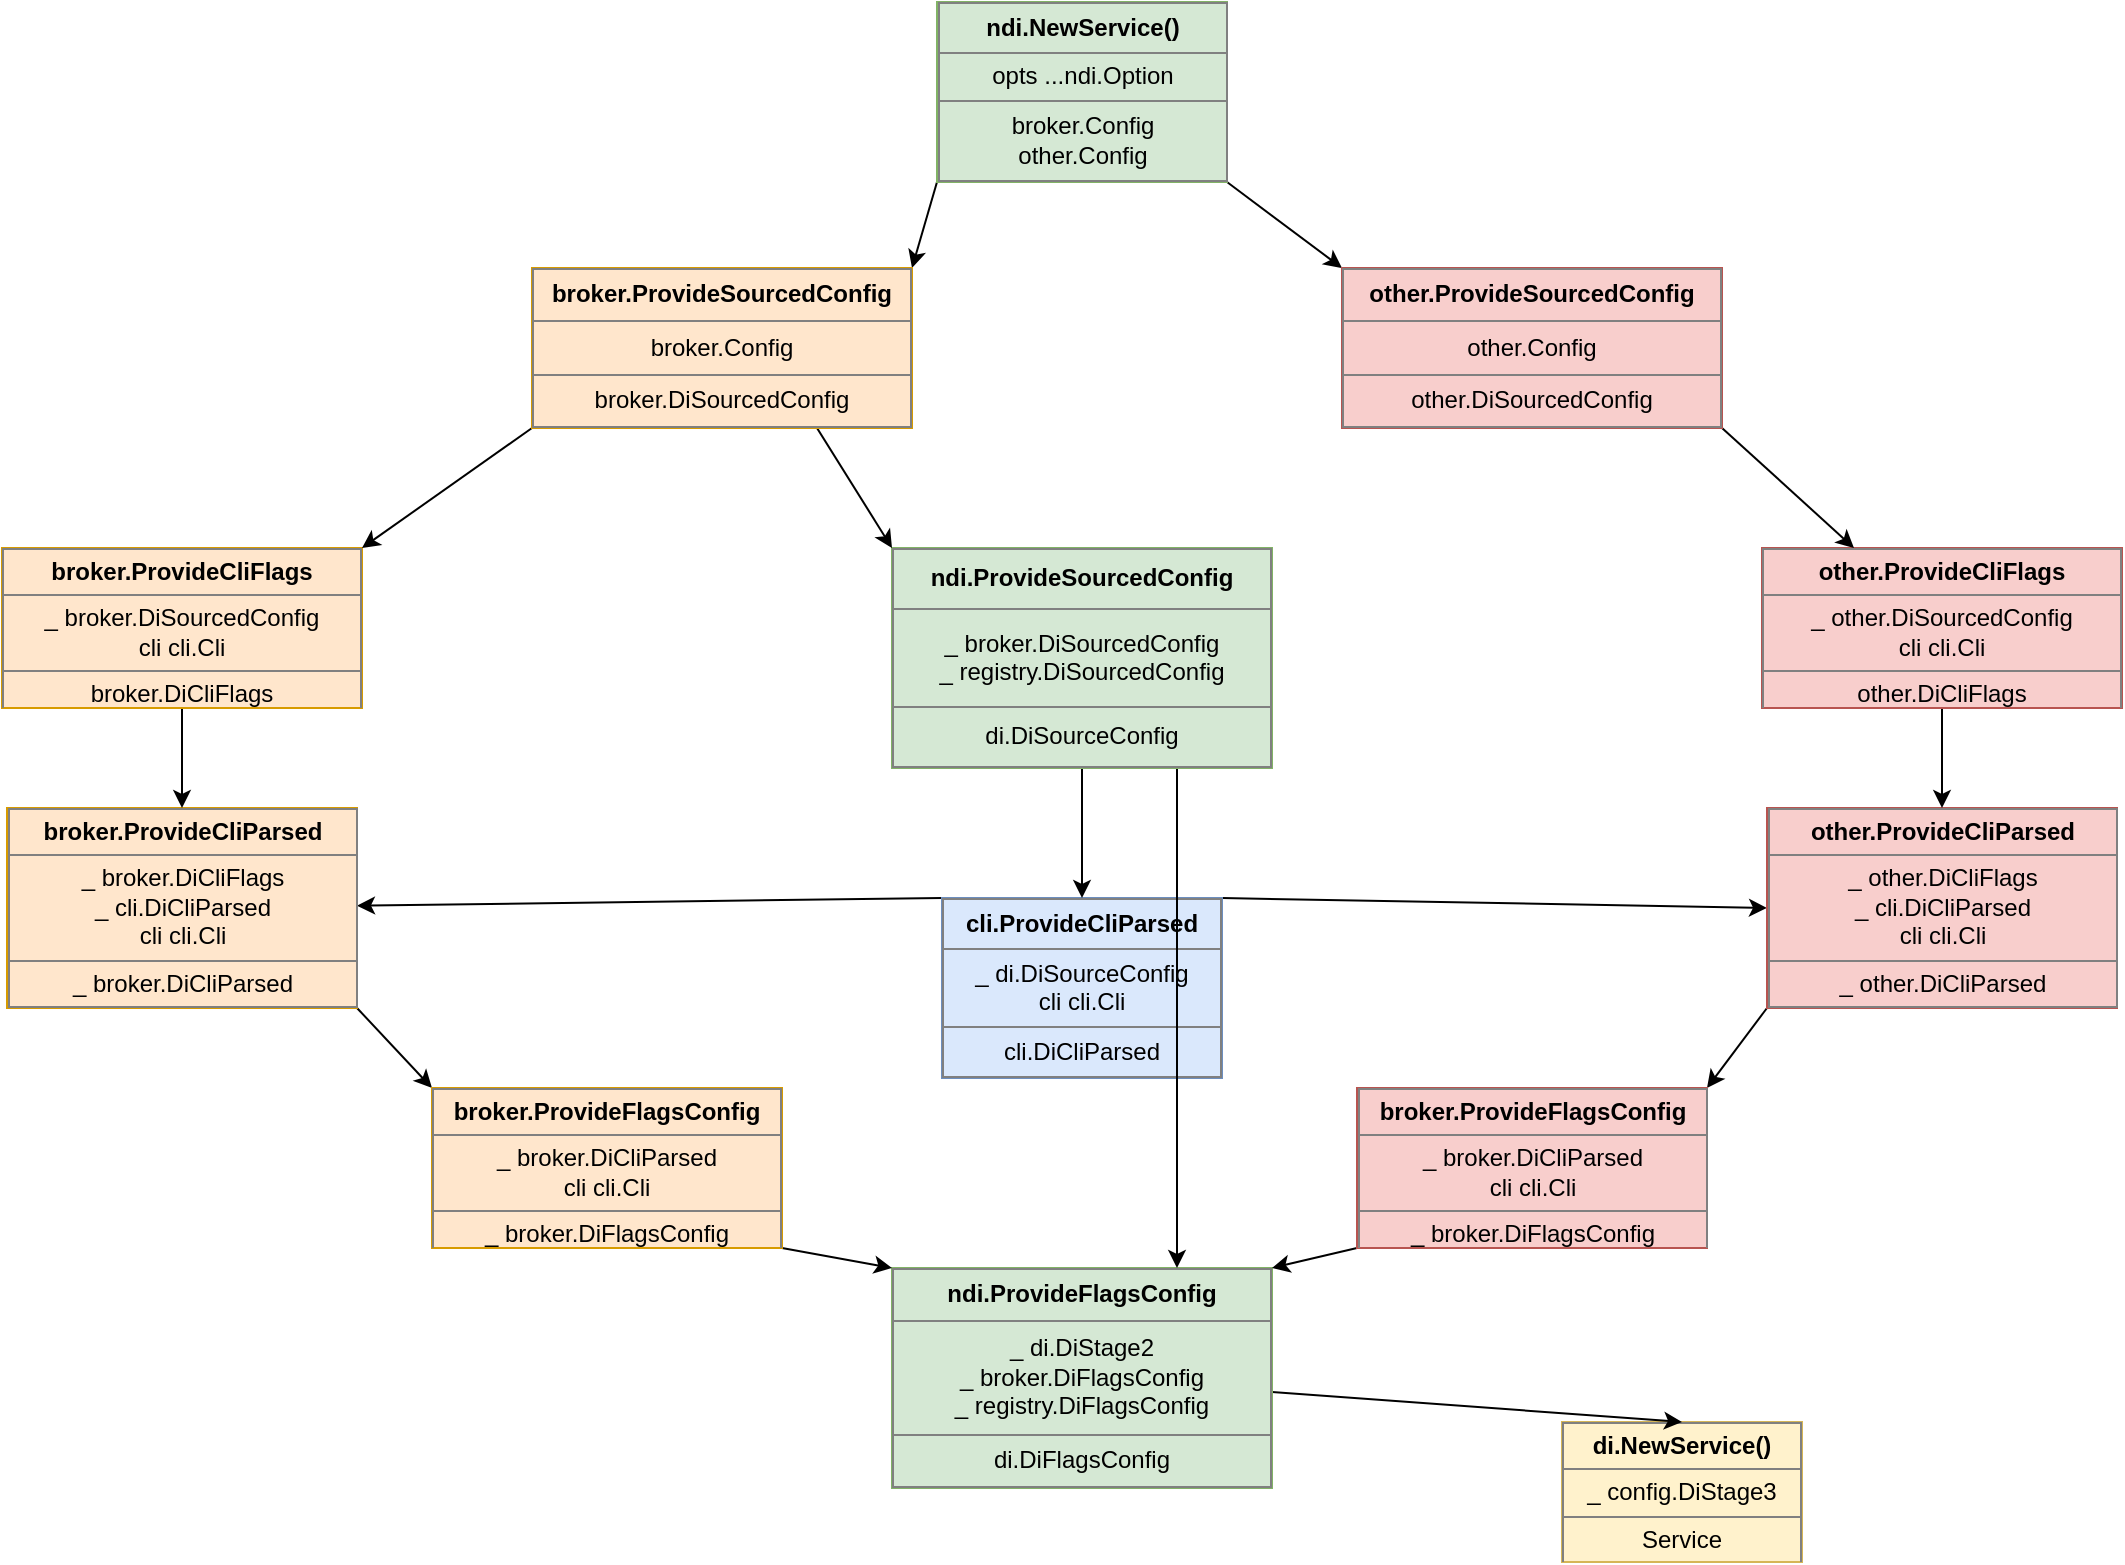 <mxfile version="20.4.0" type="embed">
    <diagram id="vMnfY-2Tbw0DXYRR_aYp" name="Seite-1">
        <mxGraphModel dx="1509" dy="1953" grid="1" gridSize="10" guides="1" tooltips="1" connect="1" arrows="1" fold="1" page="1" pageScale="1" pageWidth="1169" pageHeight="827" math="0" shadow="0">
            <root>
                <mxCell id="0"/>
                <mxCell id="1" parent="0"/>
                <mxCell id="3" value="&lt;table border=&quot;1&quot; width=&quot;100%&quot; height=&quot;100%&quot; cellpadding=&quot;4&quot; style=&quot;width:100%;height:100%;border-collapse:collapse;&quot;&gt;&lt;tbody&gt;&lt;tr&gt;&lt;th align=&quot;center&quot;&gt;&lt;b&gt;di.NewService()&lt;/b&gt;&lt;/th&gt;&lt;/tr&gt;&lt;tr&gt;&lt;td align=&quot;center&quot;&gt;_ config.DiStage3&lt;br&gt;&lt;/td&gt;&lt;/tr&gt;&lt;tr&gt;&lt;td align=&quot;center&quot;&gt;Service&lt;br&gt;&lt;/td&gt;&lt;/tr&gt;&lt;/tbody&gt;&lt;/table&gt;" style="text;html=1;strokeColor=#d6b656;fillColor=#fff2cc;overflow=fill;" parent="1" vertex="1">
                    <mxGeometry x="780" y="-90" width="120" height="70" as="geometry"/>
                </mxCell>
                <mxCell id="54" style="edgeStyle=none;html=1;exitX=0;exitY=1;exitDx=0;exitDy=0;entryX=1;entryY=0;entryDx=0;entryDy=0;startArrow=none;startFill=0;endArrow=classic;endFill=1;" parent="1" source="4" target="53" edge="1">
                    <mxGeometry relative="1" as="geometry"/>
                </mxCell>
                <mxCell id="70" style="edgeStyle=none;html=1;exitX=1;exitY=1;exitDx=0;exitDy=0;entryX=0;entryY=0;entryDx=0;entryDy=0;startArrow=none;startFill=0;endArrow=classic;endFill=1;" parent="1" source="4" target="69" edge="1">
                    <mxGeometry relative="1" as="geometry"/>
                </mxCell>
                <mxCell id="4" value="&lt;table border=&quot;1&quot; width=&quot;100%&quot; height=&quot;100%&quot; cellpadding=&quot;4&quot; style=&quot;width: 100%; height: 100%; border-collapse: collapse;&quot;&gt;&lt;tbody&gt;&lt;tr&gt;&lt;th align=&quot;center&quot;&gt;&lt;b&gt;ndi.NewService()&lt;/b&gt;&lt;/th&gt;&lt;/tr&gt;&lt;tr&gt;&lt;td align=&quot;center&quot;&gt;opts ...ndi.Option&lt;/td&gt;&lt;/tr&gt;&lt;tr&gt;&lt;td align=&quot;center&quot;&gt;broker.Config&lt;br&gt;other.Config&lt;/td&gt;&lt;/tr&gt;&lt;/tbody&gt;&lt;/table&gt;" style="text;html=1;strokeColor=#82b366;fillColor=#d5e8d4;overflow=fill;" parent="1" vertex="1">
                    <mxGeometry x="467.5" y="-800" width="145" height="90" as="geometry"/>
                </mxCell>
                <mxCell id="63" style="edgeStyle=none;html=1;exitX=0;exitY=0;exitDx=0;exitDy=0;startArrow=none;startFill=0;endArrow=classic;endFill=1;" parent="1" source="6" target="15" edge="1">
                    <mxGeometry relative="1" as="geometry"/>
                </mxCell>
                <mxCell id="72" style="edgeStyle=none;html=1;exitX=1;exitY=0;exitDx=0;exitDy=0;entryX=0;entryY=0.5;entryDx=0;entryDy=0;startArrow=none;startFill=0;endArrow=classic;endFill=1;" parent="1" source="6" target="66" edge="1">
                    <mxGeometry relative="1" as="geometry"/>
                </mxCell>
                <mxCell id="6" value="&lt;table border=&quot;1&quot; width=&quot;100%&quot; height=&quot;100%&quot; cellpadding=&quot;4&quot; style=&quot;width: 100%; height: 100%; border-collapse: collapse;&quot;&gt;&lt;tbody&gt;&lt;tr&gt;&lt;th align=&quot;center&quot;&gt;cli.ProvideCliParsed&lt;/th&gt;&lt;/tr&gt;&lt;tr&gt;&lt;td align=&quot;center&quot;&gt;_ di.DiSourceConfig&lt;br&gt;cli cli.Cli&lt;br&gt;&lt;/td&gt;&lt;/tr&gt;&lt;tr&gt;&lt;td align=&quot;center&quot;&gt;cli.DiCliParsed&lt;br&gt;&lt;/td&gt;&lt;/tr&gt;&lt;/tbody&gt;&lt;/table&gt;" style="text;html=1;strokeColor=#6c8ebf;fillColor=#dae8fc;overflow=fill;" parent="1" vertex="1">
                    <mxGeometry x="470" y="-352" width="140" height="90" as="geometry"/>
                </mxCell>
                <mxCell id="65" style="edgeStyle=none;html=1;entryX=0.5;entryY=0;entryDx=0;entryDy=0;startArrow=none;startFill=0;endArrow=classic;endFill=1;" parent="1" source="8" target="3" edge="1">
                    <mxGeometry relative="1" as="geometry"/>
                </mxCell>
                <mxCell id="8" value="&lt;table border=&quot;1&quot; width=&quot;100%&quot; height=&quot;100%&quot; cellpadding=&quot;4&quot; style=&quot;width: 100%; height: 100%; border-collapse: collapse;&quot;&gt;&lt;tbody&gt;&lt;tr&gt;&lt;th align=&quot;center&quot;&gt;ndi.ProvideFlagsConfig&lt;/th&gt;&lt;/tr&gt;&lt;tr&gt;&lt;td align=&quot;center&quot;&gt;_ di.DiStage2&lt;br&gt;_ broker.DiFlagsConfig&lt;br&gt;_ registry.DiFlagsConfig&lt;br&gt;&lt;/td&gt;&lt;/tr&gt;&lt;tr&gt;&lt;td align=&quot;center&quot;&gt;di.DiFlagsConfig&lt;br&gt;&lt;/td&gt;&lt;/tr&gt;&lt;/tbody&gt;&lt;/table&gt;" style="text;html=1;strokeColor=#82b366;fillColor=#d5e8d4;overflow=fill;" parent="1" vertex="1">
                    <mxGeometry x="445" y="-167" width="190" height="110" as="geometry"/>
                </mxCell>
                <mxCell id="43" style="edgeStyle=none;html=1;exitX=1;exitY=1;exitDx=0;exitDy=0;entryX=0;entryY=0;entryDx=0;entryDy=0;startArrow=none;startFill=0;endArrow=classic;endFill=1;" parent="1" source="15" target="42" edge="1">
                    <mxGeometry relative="1" as="geometry"/>
                </mxCell>
                <mxCell id="15" value="&lt;table border=&quot;1&quot; width=&quot;100%&quot; height=&quot;100%&quot; cellpadding=&quot;4&quot; style=&quot;width: 100%; height: 100%; border-collapse: collapse;&quot;&gt;&lt;tbody&gt;&lt;tr&gt;&lt;th align=&quot;center&quot;&gt;broker.ProvideCliParsed&lt;/th&gt;&lt;/tr&gt;&lt;tr&gt;&lt;td align=&quot;center&quot;&gt;_ broker.DiCliFlags&lt;br&gt;_ cli.DiCliParsed&lt;br&gt;cli cli.Cli&lt;/td&gt;&lt;/tr&gt;&lt;tr&gt;&lt;td align=&quot;center&quot;&gt;_ broker.DiCliParsed&lt;br&gt;&lt;/td&gt;&lt;/tr&gt;&lt;/tbody&gt;&lt;/table&gt;" style="text;html=1;strokeColor=#d79b00;fillColor=#ffe6cc;overflow=fill;" parent="1" vertex="1">
                    <mxGeometry x="2.5" y="-397" width="175" height="100" as="geometry"/>
                </mxCell>
                <mxCell id="33" style="edgeStyle=none;html=1;exitX=0.5;exitY=1;exitDx=0;exitDy=0;entryX=0.5;entryY=0;entryDx=0;entryDy=0;startArrow=none;startFill=0;endArrow=classic;endFill=1;" parent="1" source="24" target="15" edge="1">
                    <mxGeometry relative="1" as="geometry"/>
                </mxCell>
                <mxCell id="24" value="&lt;table border=&quot;1&quot; width=&quot;100%&quot; height=&quot;100%&quot; cellpadding=&quot;4&quot; style=&quot;width: 100%; height: 100%; border-collapse: collapse;&quot;&gt;&lt;tbody&gt;&lt;tr&gt;&lt;th align=&quot;center&quot;&gt;broker.ProvideCliFlags&lt;/th&gt;&lt;/tr&gt;&lt;tr&gt;&lt;td align=&quot;center&quot;&gt;_ broker.DiSourcedConfig&lt;br&gt;cli cli.Cli&lt;/td&gt;&lt;/tr&gt;&lt;tr&gt;&lt;td align=&quot;center&quot;&gt;broker.DiCliFlags&lt;br&gt;&lt;/td&gt;&lt;/tr&gt;&lt;/tbody&gt;&lt;/table&gt;" style="text;html=1;strokeColor=#d79b00;fillColor=#ffe6cc;overflow=fill;" parent="1" vertex="1">
                    <mxGeometry y="-527" width="180" height="80" as="geometry"/>
                </mxCell>
                <mxCell id="60" style="edgeStyle=none;html=1;exitX=0.5;exitY=1;exitDx=0;exitDy=0;startArrow=none;startFill=0;endArrow=classic;endFill=1;" parent="1" source="31" target="6" edge="1">
                    <mxGeometry relative="1" as="geometry"/>
                </mxCell>
                <mxCell id="61" style="edgeStyle=none;html=1;exitX=0.75;exitY=1;exitDx=0;exitDy=0;entryX=0.75;entryY=0;entryDx=0;entryDy=0;startArrow=none;startFill=0;endArrow=classic;endFill=1;" parent="1" source="31" target="8" edge="1">
                    <mxGeometry relative="1" as="geometry"/>
                </mxCell>
                <mxCell id="31" value="&lt;table border=&quot;1&quot; width=&quot;100%&quot; height=&quot;100%&quot; cellpadding=&quot;4&quot; style=&quot;width: 100%; height: 100%; border-collapse: collapse;&quot;&gt;&lt;tbody&gt;&lt;tr&gt;&lt;th align=&quot;center&quot;&gt;ndi.ProvideSourcedConfig&lt;/th&gt;&lt;/tr&gt;&lt;tr&gt;&lt;td align=&quot;center&quot;&gt;_ broker.DiSourcedConfig&lt;br&gt;_ registry.DiSourcedConfig&lt;br&gt;&lt;/td&gt;&lt;/tr&gt;&lt;tr&gt;&lt;td align=&quot;center&quot;&gt;di.DiSourceConfig&lt;br&gt;&lt;/td&gt;&lt;/tr&gt;&lt;/tbody&gt;&lt;/table&gt;" style="text;html=1;strokeColor=#82b366;fillColor=#d5e8d4;overflow=fill;" parent="1" vertex="1">
                    <mxGeometry x="445" y="-527" width="190" height="110" as="geometry"/>
                </mxCell>
                <mxCell id="64" style="edgeStyle=none;html=1;exitX=1;exitY=1;exitDx=0;exitDy=0;entryX=0;entryY=0;entryDx=0;entryDy=0;startArrow=none;startFill=0;endArrow=classic;endFill=1;" parent="1" source="42" target="8" edge="1">
                    <mxGeometry relative="1" as="geometry"/>
                </mxCell>
                <mxCell id="42" value="&lt;table border=&quot;1&quot; width=&quot;100%&quot; height=&quot;100%&quot; cellpadding=&quot;4&quot; style=&quot;width: 100%; height: 100%; border-collapse: collapse;&quot;&gt;&lt;tbody&gt;&lt;tr&gt;&lt;th align=&quot;center&quot;&gt;broker.ProvideFlagsConfig&lt;/th&gt;&lt;/tr&gt;&lt;tr&gt;&lt;td align=&quot;center&quot;&gt;_ broker.DiCliParsed&lt;br&gt;cli cli.Cli&lt;/td&gt;&lt;/tr&gt;&lt;tr&gt;&lt;td align=&quot;center&quot;&gt;_ broker.DiFlagsConfig&lt;br&gt;&lt;/td&gt;&lt;/tr&gt;&lt;/tbody&gt;&lt;/table&gt;" style="text;html=1;strokeColor=#d79b00;fillColor=#ffe6cc;overflow=fill;" parent="1" vertex="1">
                    <mxGeometry x="215" y="-257" width="175" height="80" as="geometry"/>
                </mxCell>
                <mxCell id="55" style="edgeStyle=none;html=1;exitX=0.75;exitY=1;exitDx=0;exitDy=0;entryX=0;entryY=0;entryDx=0;entryDy=0;startArrow=none;startFill=0;endArrow=classic;endFill=1;" parent="1" source="53" target="31" edge="1">
                    <mxGeometry relative="1" as="geometry"/>
                </mxCell>
                <mxCell id="57" style="edgeStyle=none;html=1;exitX=0;exitY=1;exitDx=0;exitDy=0;entryX=1;entryY=0;entryDx=0;entryDy=0;startArrow=none;startFill=0;endArrow=classic;endFill=1;" parent="1" source="53" target="24" edge="1">
                    <mxGeometry relative="1" as="geometry"/>
                </mxCell>
                <mxCell id="53" value="&lt;table border=&quot;1&quot; width=&quot;100%&quot; height=&quot;100%&quot; cellpadding=&quot;4&quot; style=&quot;width: 100%; height: 100%; border-collapse: collapse;&quot;&gt;&lt;tbody&gt;&lt;tr&gt;&lt;th align=&quot;center&quot;&gt;broker.ProvideSourcedConfig&lt;/th&gt;&lt;/tr&gt;&lt;tr&gt;&lt;td align=&quot;center&quot;&gt;broker.Config&lt;/td&gt;&lt;/tr&gt;&lt;tr&gt;&lt;td align=&quot;center&quot;&gt;broker.DiSourcedConfig&lt;br&gt;&lt;/td&gt;&lt;/tr&gt;&lt;/tbody&gt;&lt;/table&gt;" style="text;html=1;strokeColor=#d79b00;fillColor=#ffe6cc;overflow=fill;" parent="1" vertex="1">
                    <mxGeometry x="265" y="-667" width="190" height="80" as="geometry"/>
                </mxCell>
                <mxCell id="73" style="edgeStyle=none;html=1;exitX=0;exitY=1;exitDx=0;exitDy=0;entryX=1;entryY=0;entryDx=0;entryDy=0;startArrow=none;startFill=0;endArrow=classic;endFill=1;" parent="1" source="66" target="68" edge="1">
                    <mxGeometry relative="1" as="geometry"/>
                </mxCell>
                <mxCell id="66" value="&lt;table border=&quot;1&quot; width=&quot;100%&quot; height=&quot;100%&quot; cellpadding=&quot;4&quot; style=&quot;width: 100%; height: 100%; border-collapse: collapse;&quot;&gt;&lt;tbody&gt;&lt;tr&gt;&lt;th align=&quot;center&quot;&gt;other.ProvideCliParsed&lt;/th&gt;&lt;/tr&gt;&lt;tr&gt;&lt;td align=&quot;center&quot;&gt;_ other.DiCliFlags&lt;br&gt;_ cli.DiCliParsed&lt;br&gt;cli cli.Cli&lt;/td&gt;&lt;/tr&gt;&lt;tr&gt;&lt;td align=&quot;center&quot;&gt;_ other.DiCliParsed&lt;br&gt;&lt;/td&gt;&lt;/tr&gt;&lt;/tbody&gt;&lt;/table&gt;" style="text;html=1;strokeColor=#b85450;fillColor=#f8cecc;overflow=fill;" parent="1" vertex="1">
                    <mxGeometry x="882.5" y="-397" width="175" height="100" as="geometry"/>
                </mxCell>
                <mxCell id="75" style="edgeStyle=none;html=1;exitX=0.5;exitY=1;exitDx=0;exitDy=0;entryX=0.5;entryY=0;entryDx=0;entryDy=0;startArrow=none;startFill=0;endArrow=classic;endFill=1;" parent="1" source="67" target="66" edge="1">
                    <mxGeometry relative="1" as="geometry"/>
                </mxCell>
                <mxCell id="67" value="&lt;table border=&quot;1&quot; width=&quot;100%&quot; height=&quot;100%&quot; cellpadding=&quot;4&quot; style=&quot;width: 100%; height: 100%; border-collapse: collapse;&quot;&gt;&lt;tbody&gt;&lt;tr&gt;&lt;th align=&quot;center&quot;&gt;other.ProvideCliFlags&lt;/th&gt;&lt;/tr&gt;&lt;tr&gt;&lt;td align=&quot;center&quot;&gt;_ other.DiSourcedConfig&lt;br&gt;cli cli.Cli&lt;/td&gt;&lt;/tr&gt;&lt;tr&gt;&lt;td align=&quot;center&quot;&gt;other.DiCliFlags&lt;br&gt;&lt;/td&gt;&lt;/tr&gt;&lt;/tbody&gt;&lt;/table&gt;" style="text;html=1;strokeColor=#b85450;fillColor=#f8cecc;overflow=fill;" parent="1" vertex="1">
                    <mxGeometry x="880" y="-527" width="180" height="80" as="geometry"/>
                </mxCell>
                <mxCell id="74" style="edgeStyle=none;html=1;exitX=0;exitY=1;exitDx=0;exitDy=0;entryX=1;entryY=0;entryDx=0;entryDy=0;startArrow=none;startFill=0;endArrow=classic;endFill=1;" parent="1" source="68" target="8" edge="1">
                    <mxGeometry relative="1" as="geometry"/>
                </mxCell>
                <mxCell id="68" value="&lt;table border=&quot;1&quot; width=&quot;100%&quot; height=&quot;100%&quot; cellpadding=&quot;4&quot; style=&quot;width: 100%; height: 100%; border-collapse: collapse;&quot;&gt;&lt;tbody&gt;&lt;tr&gt;&lt;th align=&quot;center&quot;&gt;broker.ProvideFlagsConfig&lt;/th&gt;&lt;/tr&gt;&lt;tr&gt;&lt;td align=&quot;center&quot;&gt;_ broker.DiCliParsed&lt;br&gt;cli cli.Cli&lt;/td&gt;&lt;/tr&gt;&lt;tr&gt;&lt;td align=&quot;center&quot;&gt;_ broker.DiFlagsConfig&lt;br&gt;&lt;/td&gt;&lt;/tr&gt;&lt;/tbody&gt;&lt;/table&gt;" style="text;html=1;strokeColor=#b85450;fillColor=#f8cecc;overflow=fill;" parent="1" vertex="1">
                    <mxGeometry x="677.5" y="-257" width="175" height="80" as="geometry"/>
                </mxCell>
                <mxCell id="76" style="edgeStyle=none;html=1;exitX=1;exitY=1;exitDx=0;exitDy=0;startArrow=none;startFill=0;endArrow=classic;endFill=1;" parent="1" source="69" target="67" edge="1">
                    <mxGeometry relative="1" as="geometry"/>
                </mxCell>
                <mxCell id="69" value="&lt;table border=&quot;1&quot; width=&quot;100%&quot; height=&quot;100%&quot; cellpadding=&quot;4&quot; style=&quot;width: 100%; height: 100%; border-collapse: collapse;&quot;&gt;&lt;tbody&gt;&lt;tr&gt;&lt;th align=&quot;center&quot;&gt;other.ProvideSourcedConfig&lt;/th&gt;&lt;/tr&gt;&lt;tr&gt;&lt;td align=&quot;center&quot;&gt;other.Config&lt;/td&gt;&lt;/tr&gt;&lt;tr&gt;&lt;td align=&quot;center&quot;&gt;other.DiSourcedConfig&lt;br&gt;&lt;/td&gt;&lt;/tr&gt;&lt;/tbody&gt;&lt;/table&gt;" style="text;html=1;strokeColor=#b85450;fillColor=#f8cecc;overflow=fill;" parent="1" vertex="1">
                    <mxGeometry x="670" y="-667" width="190" height="80" as="geometry"/>
                </mxCell>
            </root>
        </mxGraphModel>
    </diagram>
</mxfile>